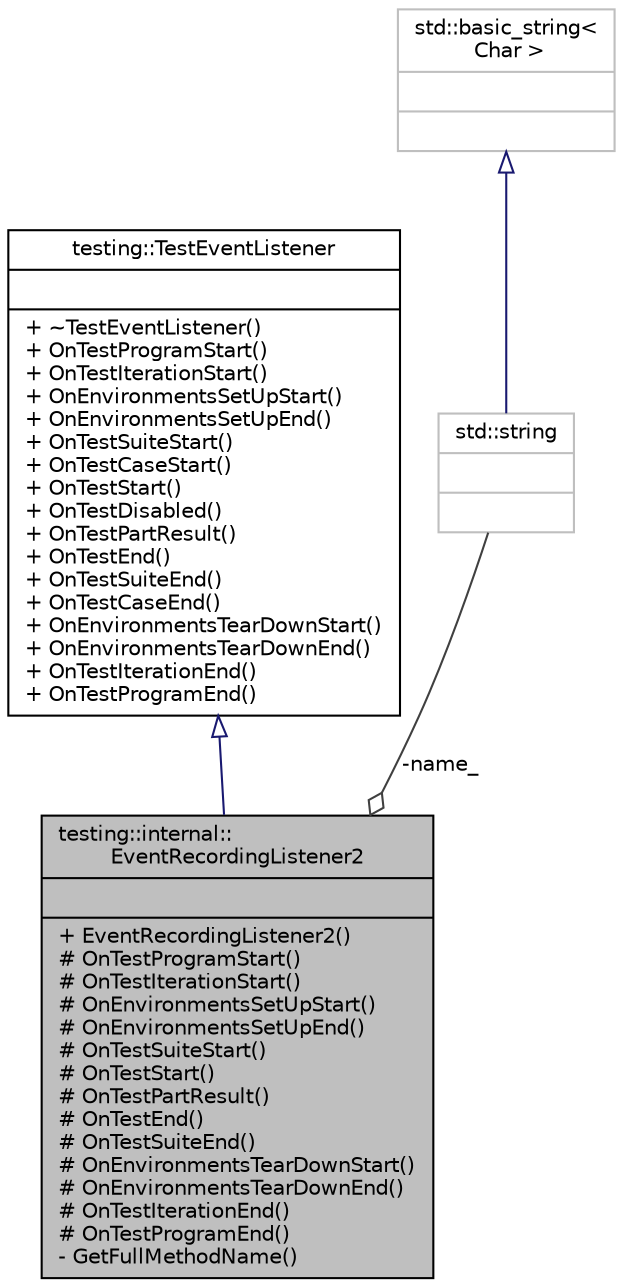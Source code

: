 digraph "testing::internal::EventRecordingListener2"
{
 // LATEX_PDF_SIZE
  bgcolor="transparent";
  edge [fontname="Helvetica",fontsize="10",labelfontname="Helvetica",labelfontsize="10"];
  node [fontname="Helvetica",fontsize="10",shape=record];
  Node1 [label="{testing::internal::\lEventRecordingListener2\n||+ EventRecordingListener2()\l# OnTestProgramStart()\l# OnTestIterationStart()\l# OnEnvironmentsSetUpStart()\l# OnEnvironmentsSetUpEnd()\l# OnTestSuiteStart()\l# OnTestStart()\l# OnTestPartResult()\l# OnTestEnd()\l# OnTestSuiteEnd()\l# OnEnvironmentsTearDownStart()\l# OnEnvironmentsTearDownEnd()\l# OnTestIterationEnd()\l# OnTestProgramEnd()\l- GetFullMethodName()\l}",height=0.2,width=0.4,color="black", fillcolor="grey75", style="filled", fontcolor="black",tooltip=" "];
  Node2 -> Node1 [dir="back",color="midnightblue",fontsize="10",style="solid",arrowtail="onormal",fontname="Helvetica"];
  Node2 [label="{testing::TestEventListener\n||+ ~TestEventListener()\l+ OnTestProgramStart()\l+ OnTestIterationStart()\l+ OnEnvironmentsSetUpStart()\l+ OnEnvironmentsSetUpEnd()\l+ OnTestSuiteStart()\l+ OnTestCaseStart()\l+ OnTestStart()\l+ OnTestDisabled()\l+ OnTestPartResult()\l+ OnTestEnd()\l+ OnTestSuiteEnd()\l+ OnTestCaseEnd()\l+ OnEnvironmentsTearDownStart()\l+ OnEnvironmentsTearDownEnd()\l+ OnTestIterationEnd()\l+ OnTestProgramEnd()\l}",height=0.2,width=0.4,color="black",URL="$classtesting_1_1TestEventListener.html",tooltip=" "];
  Node3 -> Node1 [color="grey25",fontsize="10",style="solid",label=" -name_" ,arrowhead="odiamond",fontname="Helvetica"];
  Node3 [label="{std::string\n||}",height=0.2,width=0.4,color="grey75",tooltip=" "];
  Node4 -> Node3 [dir="back",color="midnightblue",fontsize="10",style="solid",arrowtail="onormal",fontname="Helvetica"];
  Node4 [label="{std::basic_string\<\l Char \>\n||}",height=0.2,width=0.4,color="grey75",tooltip=" "];
}

